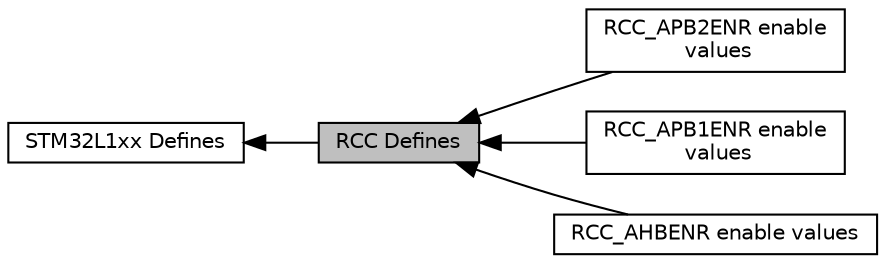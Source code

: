 digraph "RCC Defines"
{
  edge [fontname="Helvetica",fontsize="10",labelfontname="Helvetica",labelfontsize="10"];
  node [fontname="Helvetica",fontsize="10",shape=record];
  rankdir=LR;
  Node0 [label="RCC Defines",height=0.2,width=0.4,color="black", fillcolor="grey75", style="filled", fontcolor="black"];
  Node3 [label="RCC_APB2ENR enable\l values",height=0.2,width=0.4,color="black", fillcolor="white", style="filled",URL="$group__rcc__apb2enr__en.html"];
  Node4 [label="RCC_APB1ENR enable\l values",height=0.2,width=0.4,color="black", fillcolor="white", style="filled",URL="$group__rcc__apb1enr__en.html"];
  Node2 [label="RCC_AHBENR enable values",height=0.2,width=0.4,color="black", fillcolor="white", style="filled",URL="$group__rcc__ahbenr__en.html"];
  Node1 [label="STM32L1xx Defines",height=0.2,width=0.4,color="black", fillcolor="white", style="filled",URL="$group__STM32L1xx__defines.html",tooltip="Defined Constants and Types for the STM32L1xx series. "];
  Node1->Node0 [shape=plaintext, dir="back", style="solid"];
  Node0->Node2 [shape=plaintext, dir="back", style="solid"];
  Node0->Node3 [shape=plaintext, dir="back", style="solid"];
  Node0->Node4 [shape=plaintext, dir="back", style="solid"];
}
